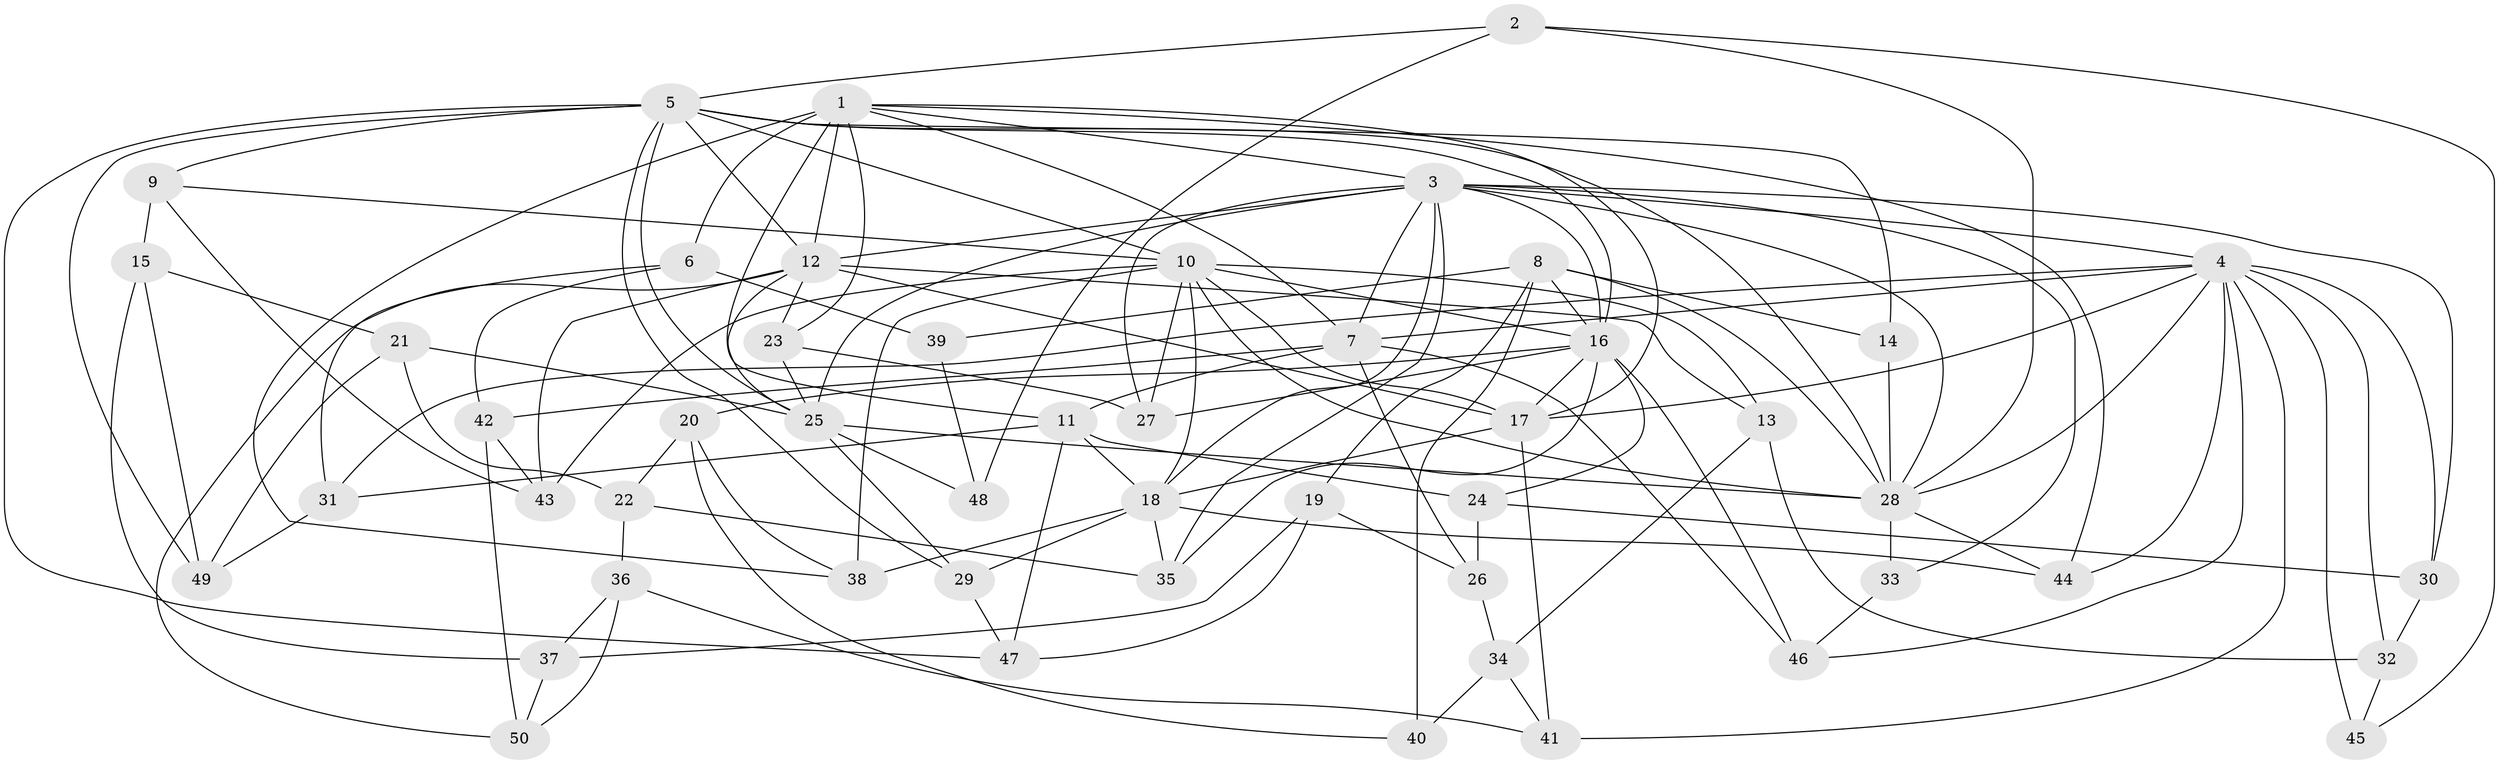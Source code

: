// original degree distribution, {4: 1.0}
// Generated by graph-tools (version 1.1) at 2025/37/03/09/25 02:37:49]
// undirected, 50 vertices, 131 edges
graph export_dot {
graph [start="1"]
  node [color=gray90,style=filled];
  1;
  2;
  3;
  4;
  5;
  6;
  7;
  8;
  9;
  10;
  11;
  12;
  13;
  14;
  15;
  16;
  17;
  18;
  19;
  20;
  21;
  22;
  23;
  24;
  25;
  26;
  27;
  28;
  29;
  30;
  31;
  32;
  33;
  34;
  35;
  36;
  37;
  38;
  39;
  40;
  41;
  42;
  43;
  44;
  45;
  46;
  47;
  48;
  49;
  50;
  1 -- 3 [weight=1.0];
  1 -- 6 [weight=1.0];
  1 -- 7 [weight=1.0];
  1 -- 11 [weight=1.0];
  1 -- 12 [weight=2.0];
  1 -- 17 [weight=1.0];
  1 -- 23 [weight=1.0];
  1 -- 38 [weight=1.0];
  1 -- 44 [weight=1.0];
  2 -- 5 [weight=1.0];
  2 -- 28 [weight=1.0];
  2 -- 45 [weight=1.0];
  2 -- 48 [weight=1.0];
  3 -- 4 [weight=1.0];
  3 -- 7 [weight=1.0];
  3 -- 12 [weight=1.0];
  3 -- 16 [weight=1.0];
  3 -- 18 [weight=1.0];
  3 -- 25 [weight=1.0];
  3 -- 27 [weight=1.0];
  3 -- 28 [weight=1.0];
  3 -- 30 [weight=1.0];
  3 -- 33 [weight=1.0];
  3 -- 35 [weight=1.0];
  4 -- 7 [weight=1.0];
  4 -- 17 [weight=1.0];
  4 -- 28 [weight=1.0];
  4 -- 30 [weight=1.0];
  4 -- 31 [weight=1.0];
  4 -- 32 [weight=1.0];
  4 -- 41 [weight=1.0];
  4 -- 44 [weight=1.0];
  4 -- 45 [weight=2.0];
  4 -- 46 [weight=1.0];
  5 -- 9 [weight=1.0];
  5 -- 10 [weight=1.0];
  5 -- 12 [weight=1.0];
  5 -- 14 [weight=1.0];
  5 -- 16 [weight=1.0];
  5 -- 25 [weight=2.0];
  5 -- 28 [weight=1.0];
  5 -- 29 [weight=1.0];
  5 -- 47 [weight=1.0];
  5 -- 49 [weight=1.0];
  6 -- 31 [weight=1.0];
  6 -- 39 [weight=1.0];
  6 -- 42 [weight=1.0];
  7 -- 11 [weight=2.0];
  7 -- 26 [weight=1.0];
  7 -- 42 [weight=1.0];
  7 -- 46 [weight=1.0];
  8 -- 14 [weight=2.0];
  8 -- 16 [weight=1.0];
  8 -- 19 [weight=1.0];
  8 -- 28 [weight=2.0];
  8 -- 39 [weight=2.0];
  8 -- 40 [weight=2.0];
  9 -- 10 [weight=1.0];
  9 -- 15 [weight=1.0];
  9 -- 43 [weight=1.0];
  10 -- 13 [weight=1.0];
  10 -- 16 [weight=1.0];
  10 -- 17 [weight=1.0];
  10 -- 18 [weight=1.0];
  10 -- 27 [weight=1.0];
  10 -- 28 [weight=1.0];
  10 -- 38 [weight=1.0];
  10 -- 43 [weight=1.0];
  11 -- 18 [weight=2.0];
  11 -- 24 [weight=1.0];
  11 -- 31 [weight=1.0];
  11 -- 47 [weight=1.0];
  12 -- 13 [weight=1.0];
  12 -- 17 [weight=1.0];
  12 -- 23 [weight=1.0];
  12 -- 25 [weight=1.0];
  12 -- 43 [weight=1.0];
  12 -- 50 [weight=1.0];
  13 -- 32 [weight=1.0];
  13 -- 34 [weight=1.0];
  14 -- 28 [weight=1.0];
  15 -- 21 [weight=1.0];
  15 -- 37 [weight=1.0];
  15 -- 49 [weight=1.0];
  16 -- 17 [weight=1.0];
  16 -- 20 [weight=1.0];
  16 -- 24 [weight=1.0];
  16 -- 27 [weight=1.0];
  16 -- 35 [weight=1.0];
  16 -- 46 [weight=1.0];
  17 -- 18 [weight=2.0];
  17 -- 41 [weight=1.0];
  18 -- 29 [weight=1.0];
  18 -- 35 [weight=1.0];
  18 -- 38 [weight=1.0];
  18 -- 44 [weight=1.0];
  19 -- 26 [weight=1.0];
  19 -- 37 [weight=1.0];
  19 -- 47 [weight=1.0];
  20 -- 22 [weight=1.0];
  20 -- 38 [weight=1.0];
  20 -- 40 [weight=1.0];
  21 -- 22 [weight=1.0];
  21 -- 25 [weight=1.0];
  21 -- 49 [weight=1.0];
  22 -- 35 [weight=1.0];
  22 -- 36 [weight=1.0];
  23 -- 25 [weight=1.0];
  23 -- 27 [weight=1.0];
  24 -- 26 [weight=1.0];
  24 -- 30 [weight=1.0];
  25 -- 28 [weight=1.0];
  25 -- 29 [weight=1.0];
  25 -- 48 [weight=2.0];
  26 -- 34 [weight=1.0];
  28 -- 33 [weight=2.0];
  28 -- 44 [weight=1.0];
  29 -- 47 [weight=1.0];
  30 -- 32 [weight=1.0];
  31 -- 49 [weight=1.0];
  32 -- 45 [weight=1.0];
  33 -- 46 [weight=1.0];
  34 -- 40 [weight=1.0];
  34 -- 41 [weight=1.0];
  36 -- 37 [weight=1.0];
  36 -- 41 [weight=1.0];
  36 -- 50 [weight=1.0];
  37 -- 50 [weight=1.0];
  39 -- 48 [weight=1.0];
  42 -- 43 [weight=1.0];
  42 -- 50 [weight=1.0];
}
